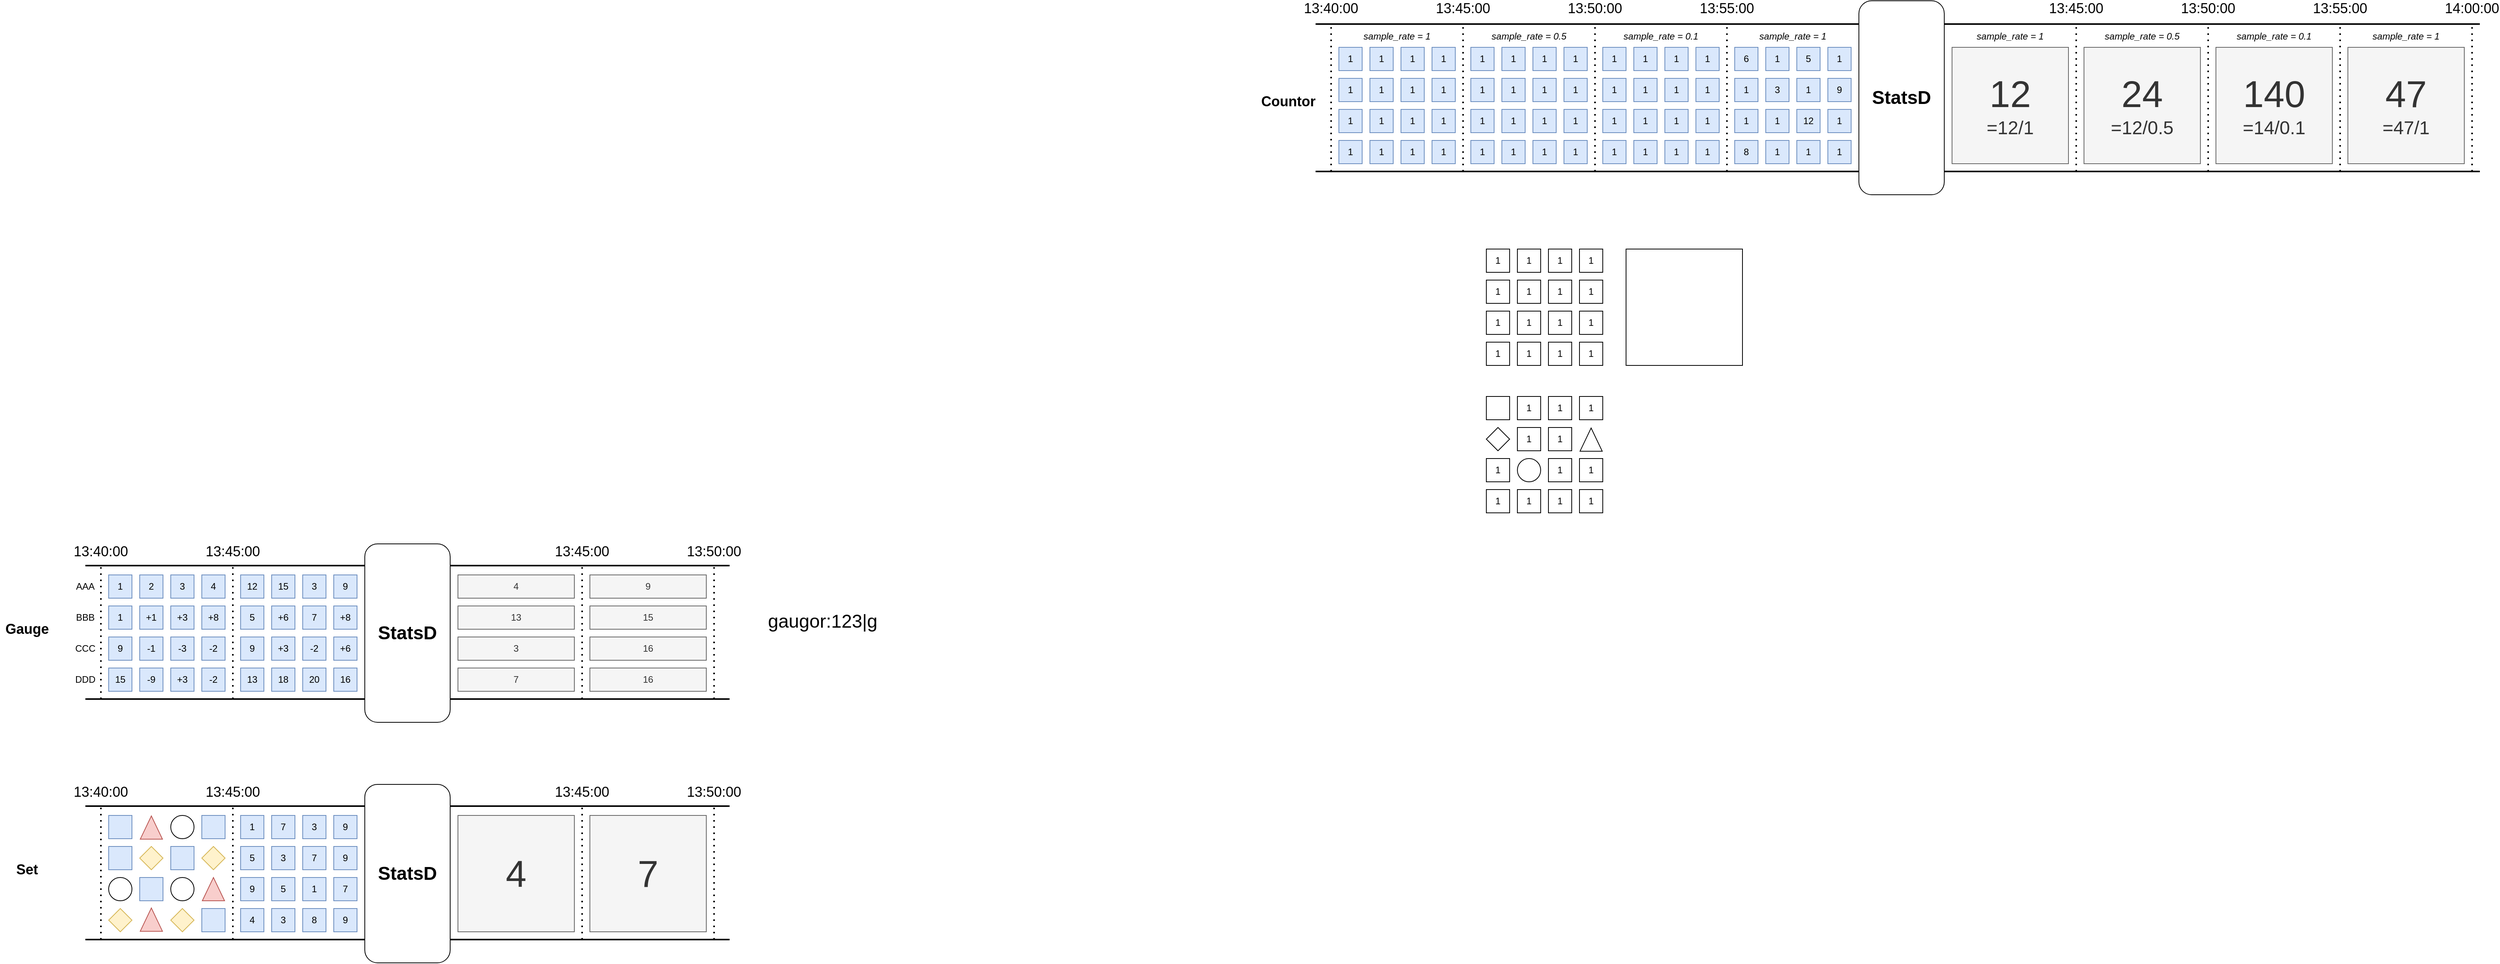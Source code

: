 <mxfile version="14.9.3" type="github">
  <diagram id="a-F4BLhgfyV2jhySdkH5" name="Page-1">
    <mxGraphModel dx="5190" dy="2875" grid="1" gridSize="10" guides="1" tooltips="1" connect="1" arrows="1" fold="1" page="1" pageScale="1" pageWidth="1200" pageHeight="1920" math="0" shadow="0">
      <root>
        <mxCell id="0" />
        <mxCell id="1" parent="0" />
        <mxCell id="9kW-robpji65stOi1-1t-1" value="" style="endArrow=none;html=1;verticalAlign=top;horizontal=1;align=center;strokeWidth=2;" edge="1" parent="1">
          <mxGeometry width="50" height="50" relative="1" as="geometry">
            <mxPoint x="445" y="818" as="sourcePoint" />
            <mxPoint x="1275" y="818" as="targetPoint" />
          </mxGeometry>
        </mxCell>
        <mxCell id="9kW-robpji65stOi1-1t-2" value="" style="endArrow=none;dashed=1;html=1;dashPattern=1 3;strokeWidth=2;align=center;verticalAlign=top;" edge="1" parent="1">
          <mxGeometry width="50" height="50" relative="1" as="geometry">
            <mxPoint x="465" y="990" as="sourcePoint" />
            <mxPoint x="465" y="820" as="targetPoint" />
          </mxGeometry>
        </mxCell>
        <mxCell id="9kW-robpji65stOi1-1t-3" value="" style="endArrow=none;dashed=1;html=1;dashPattern=1 3;strokeWidth=2;align=center;verticalAlign=top;" edge="1" parent="1">
          <mxGeometry width="50" height="50" relative="1" as="geometry">
            <mxPoint x="635" y="990" as="sourcePoint" />
            <mxPoint x="635" y="820" as="targetPoint" />
          </mxGeometry>
        </mxCell>
        <mxCell id="9kW-robpji65stOi1-1t-4" value="&lt;font style=&quot;font-size: 18px&quot;&gt;&lt;b&gt;Gauge&lt;/b&gt;&lt;/font&gt;" style="text;html=1;strokeColor=none;fillColor=none;align=center;verticalAlign=middle;whiteSpace=wrap;rounded=0;" vertex="1" parent="1">
          <mxGeometry x="335" y="890" width="70" height="20" as="geometry" />
        </mxCell>
        <mxCell id="9kW-robpji65stOi1-1t-5" value="" style="endArrow=none;html=1;verticalAlign=top;horizontal=1;align=center;strokeWidth=2;" edge="1" parent="1">
          <mxGeometry width="50" height="50" relative="1" as="geometry">
            <mxPoint x="445" y="990" as="sourcePoint" />
            <mxPoint x="1275" y="990" as="targetPoint" />
          </mxGeometry>
        </mxCell>
        <mxCell id="9kW-robpji65stOi1-1t-6" value="&lt;font style=&quot;font-size: 24px&quot;&gt;&lt;b&gt;StatsD&lt;/b&gt;&lt;/font&gt;" style="rounded=1;whiteSpace=wrap;html=1;" vertex="1" parent="1">
          <mxGeometry x="805" y="790" width="110" height="230" as="geometry" />
        </mxCell>
        <mxCell id="9kW-robpji65stOi1-1t-7" value="1" style="whiteSpace=wrap;html=1;aspect=fixed;fillColor=#dae8fc;strokeColor=#6c8ebf;" vertex="1" parent="1">
          <mxGeometry x="475" y="830" width="30" height="30" as="geometry" />
        </mxCell>
        <mxCell id="9kW-robpji65stOi1-1t-8" value="2" style="whiteSpace=wrap;html=1;aspect=fixed;fillColor=#dae8fc;strokeColor=#6c8ebf;" vertex="1" parent="1">
          <mxGeometry x="515" y="830" width="30" height="30" as="geometry" />
        </mxCell>
        <mxCell id="9kW-robpji65stOi1-1t-9" value="4" style="whiteSpace=wrap;html=1;aspect=fixed;fillColor=#dae8fc;strokeColor=#6c8ebf;" vertex="1" parent="1">
          <mxGeometry x="595" y="830" width="30" height="30" as="geometry" />
        </mxCell>
        <mxCell id="9kW-robpji65stOi1-1t-10" value="1" style="whiteSpace=wrap;html=1;aspect=fixed;fillColor=#dae8fc;strokeColor=#6c8ebf;" vertex="1" parent="1">
          <mxGeometry x="475" y="870" width="30" height="30" as="geometry" />
        </mxCell>
        <mxCell id="9kW-robpji65stOi1-1t-11" value="+3" style="whiteSpace=wrap;html=1;aspect=fixed;fillColor=#dae8fc;strokeColor=#6c8ebf;" vertex="1" parent="1">
          <mxGeometry x="555" y="870" width="30" height="30" as="geometry" />
        </mxCell>
        <mxCell id="9kW-robpji65stOi1-1t-12" value="+8" style="whiteSpace=wrap;html=1;aspect=fixed;fillColor=#dae8fc;strokeColor=#6c8ebf;" vertex="1" parent="1">
          <mxGeometry x="595" y="870" width="30" height="30" as="geometry" />
        </mxCell>
        <mxCell id="9kW-robpji65stOi1-1t-13" value="9" style="whiteSpace=wrap;html=1;aspect=fixed;fillColor=#dae8fc;strokeColor=#6c8ebf;" vertex="1" parent="1">
          <mxGeometry x="475" y="910" width="30" height="30" as="geometry" />
        </mxCell>
        <mxCell id="9kW-robpji65stOi1-1t-14" value="-1" style="whiteSpace=wrap;html=1;aspect=fixed;fillColor=#dae8fc;strokeColor=#6c8ebf;" vertex="1" parent="1">
          <mxGeometry x="515" y="910" width="30" height="30" as="geometry" />
        </mxCell>
        <mxCell id="9kW-robpji65stOi1-1t-15" value="-3" style="whiteSpace=wrap;html=1;aspect=fixed;fillColor=#dae8fc;strokeColor=#6c8ebf;" vertex="1" parent="1">
          <mxGeometry x="555" y="910" width="30" height="30" as="geometry" />
        </mxCell>
        <mxCell id="9kW-robpji65stOi1-1t-16" value="-2" style="whiteSpace=wrap;html=1;aspect=fixed;fillColor=#dae8fc;strokeColor=#6c8ebf;" vertex="1" parent="1">
          <mxGeometry x="595" y="910" width="30" height="30" as="geometry" />
        </mxCell>
        <mxCell id="9kW-robpji65stOi1-1t-17" value="-9" style="whiteSpace=wrap;html=1;aspect=fixed;fillColor=#dae8fc;strokeColor=#6c8ebf;" vertex="1" parent="1">
          <mxGeometry x="515" y="950" width="30" height="30" as="geometry" />
        </mxCell>
        <mxCell id="9kW-robpji65stOi1-1t-18" value="-2" style="whiteSpace=wrap;html=1;aspect=fixed;fillColor=#dae8fc;strokeColor=#6c8ebf;" vertex="1" parent="1">
          <mxGeometry x="595" y="950" width="30" height="30" as="geometry" />
        </mxCell>
        <mxCell id="9kW-robpji65stOi1-1t-19" value="" style="endArrow=none;dashed=1;html=1;dashPattern=1 3;strokeWidth=2;align=center;verticalAlign=top;" edge="1" parent="1">
          <mxGeometry width="50" height="50" relative="1" as="geometry">
            <mxPoint x="1085" y="990" as="sourcePoint" />
            <mxPoint x="1085" y="820" as="targetPoint" />
          </mxGeometry>
        </mxCell>
        <mxCell id="9kW-robpji65stOi1-1t-20" value="" style="endArrow=none;dashed=1;html=1;dashPattern=1 3;strokeWidth=2;align=center;verticalAlign=top;" edge="1" parent="1">
          <mxGeometry width="50" height="50" relative="1" as="geometry">
            <mxPoint x="1255" y="990" as="sourcePoint" />
            <mxPoint x="1255" y="820" as="targetPoint" />
          </mxGeometry>
        </mxCell>
        <mxCell id="9kW-robpji65stOi1-1t-21" value="3" style="whiteSpace=wrap;html=1;aspect=fixed;fillColor=#dae8fc;strokeColor=#6c8ebf;" vertex="1" parent="1">
          <mxGeometry x="555" y="830" width="30" height="30" as="geometry" />
        </mxCell>
        <mxCell id="9kW-robpji65stOi1-1t-22" value="+1" style="whiteSpace=wrap;html=1;aspect=fixed;fillColor=#dae8fc;strokeColor=#6c8ebf;" vertex="1" parent="1">
          <mxGeometry x="515" y="870" width="30" height="30" as="geometry" />
        </mxCell>
        <mxCell id="9kW-robpji65stOi1-1t-23" value="15" style="whiteSpace=wrap;html=1;aspect=fixed;fillColor=#dae8fc;strokeColor=#6c8ebf;" vertex="1" parent="1">
          <mxGeometry x="475" y="950" width="30" height="30" as="geometry" />
        </mxCell>
        <mxCell id="9kW-robpji65stOi1-1t-24" value="+3" style="whiteSpace=wrap;html=1;aspect=fixed;fillColor=#dae8fc;strokeColor=#6c8ebf;" vertex="1" parent="1">
          <mxGeometry x="555" y="950" width="30" height="30" as="geometry" />
        </mxCell>
        <mxCell id="9kW-robpji65stOi1-1t-25" value="&lt;font style=&quot;font-size: 18px&quot;&gt;13:40:00&lt;/font&gt;" style="text;html=1;strokeColor=none;fillColor=none;align=center;verticalAlign=middle;whiteSpace=wrap;rounded=0;" vertex="1" parent="1">
          <mxGeometry x="435" y="790" width="60" height="20" as="geometry" />
        </mxCell>
        <mxCell id="9kW-robpji65stOi1-1t-26" value="&lt;font style=&quot;font-size: 18px&quot;&gt;13:45:00&lt;/font&gt;" style="text;html=1;strokeColor=none;fillColor=none;align=center;verticalAlign=middle;whiteSpace=wrap;rounded=0;" vertex="1" parent="1">
          <mxGeometry x="605" y="790" width="60" height="20" as="geometry" />
        </mxCell>
        <mxCell id="9kW-robpji65stOi1-1t-27" value="&lt;font style=&quot;font-size: 18px&quot;&gt;13:45:00&lt;/font&gt;" style="text;html=1;strokeColor=none;fillColor=none;align=center;verticalAlign=middle;whiteSpace=wrap;rounded=0;" vertex="1" parent="1">
          <mxGeometry x="1055" y="790" width="60" height="20" as="geometry" />
        </mxCell>
        <mxCell id="9kW-robpji65stOi1-1t-28" value="&lt;font style=&quot;font-size: 18px&quot;&gt;13:50:00&lt;/font&gt;" style="text;html=1;strokeColor=none;fillColor=none;align=center;verticalAlign=middle;whiteSpace=wrap;rounded=0;" vertex="1" parent="1">
          <mxGeometry x="1225" y="790" width="60" height="20" as="geometry" />
        </mxCell>
        <mxCell id="9kW-robpji65stOi1-1t-29" value="12" style="whiteSpace=wrap;html=1;aspect=fixed;fillColor=#dae8fc;strokeColor=#6c8ebf;" vertex="1" parent="1">
          <mxGeometry x="645" y="830" width="30" height="30" as="geometry" />
        </mxCell>
        <mxCell id="9kW-robpji65stOi1-1t-30" value="15" style="whiteSpace=wrap;html=1;aspect=fixed;fillColor=#dae8fc;strokeColor=#6c8ebf;" vertex="1" parent="1">
          <mxGeometry x="685" y="830" width="30" height="30" as="geometry" />
        </mxCell>
        <mxCell id="9kW-robpji65stOi1-1t-31" value="9" style="whiteSpace=wrap;html=1;aspect=fixed;fillColor=#dae8fc;strokeColor=#6c8ebf;" vertex="1" parent="1">
          <mxGeometry x="765" y="830" width="30" height="30" as="geometry" />
        </mxCell>
        <mxCell id="9kW-robpji65stOi1-1t-32" value="5" style="whiteSpace=wrap;html=1;aspect=fixed;fillColor=#dae8fc;strokeColor=#6c8ebf;" vertex="1" parent="1">
          <mxGeometry x="645" y="870" width="30" height="30" as="geometry" />
        </mxCell>
        <mxCell id="9kW-robpji65stOi1-1t-33" value="7" style="whiteSpace=wrap;html=1;aspect=fixed;fillColor=#dae8fc;strokeColor=#6c8ebf;" vertex="1" parent="1">
          <mxGeometry x="725" y="870" width="30" height="30" as="geometry" />
        </mxCell>
        <mxCell id="9kW-robpji65stOi1-1t-34" value="+8" style="whiteSpace=wrap;html=1;aspect=fixed;fillColor=#dae8fc;strokeColor=#6c8ebf;" vertex="1" parent="1">
          <mxGeometry x="765" y="870" width="30" height="30" as="geometry" />
        </mxCell>
        <mxCell id="9kW-robpji65stOi1-1t-35" value="9" style="whiteSpace=wrap;html=1;aspect=fixed;fillColor=#dae8fc;strokeColor=#6c8ebf;" vertex="1" parent="1">
          <mxGeometry x="645" y="910" width="30" height="30" as="geometry" />
        </mxCell>
        <mxCell id="9kW-robpji65stOi1-1t-36" value="+3" style="whiteSpace=wrap;html=1;aspect=fixed;fillColor=#dae8fc;strokeColor=#6c8ebf;" vertex="1" parent="1">
          <mxGeometry x="685" y="910" width="30" height="30" as="geometry" />
        </mxCell>
        <mxCell id="9kW-robpji65stOi1-1t-37" value="-2" style="whiteSpace=wrap;html=1;aspect=fixed;fillColor=#dae8fc;strokeColor=#6c8ebf;" vertex="1" parent="1">
          <mxGeometry x="725" y="910" width="30" height="30" as="geometry" />
        </mxCell>
        <mxCell id="9kW-robpji65stOi1-1t-38" value="+6" style="whiteSpace=wrap;html=1;aspect=fixed;fillColor=#dae8fc;strokeColor=#6c8ebf;" vertex="1" parent="1">
          <mxGeometry x="765" y="910" width="30" height="30" as="geometry" />
        </mxCell>
        <mxCell id="9kW-robpji65stOi1-1t-39" value="18" style="whiteSpace=wrap;html=1;aspect=fixed;fillColor=#dae8fc;strokeColor=#6c8ebf;" vertex="1" parent="1">
          <mxGeometry x="685" y="950" width="30" height="30" as="geometry" />
        </mxCell>
        <mxCell id="9kW-robpji65stOi1-1t-40" value="16" style="whiteSpace=wrap;html=1;aspect=fixed;fillColor=#dae8fc;strokeColor=#6c8ebf;" vertex="1" parent="1">
          <mxGeometry x="765" y="950" width="30" height="30" as="geometry" />
        </mxCell>
        <mxCell id="9kW-robpji65stOi1-1t-41" value="3" style="whiteSpace=wrap;html=1;aspect=fixed;fillColor=#dae8fc;strokeColor=#6c8ebf;" vertex="1" parent="1">
          <mxGeometry x="725" y="830" width="30" height="30" as="geometry" />
        </mxCell>
        <mxCell id="9kW-robpji65stOi1-1t-42" value="+6" style="whiteSpace=wrap;html=1;aspect=fixed;fillColor=#dae8fc;strokeColor=#6c8ebf;" vertex="1" parent="1">
          <mxGeometry x="685" y="870" width="30" height="30" as="geometry" />
        </mxCell>
        <mxCell id="9kW-robpji65stOi1-1t-43" value="13" style="whiteSpace=wrap;html=1;aspect=fixed;fillColor=#dae8fc;strokeColor=#6c8ebf;" vertex="1" parent="1">
          <mxGeometry x="645" y="950" width="30" height="30" as="geometry" />
        </mxCell>
        <mxCell id="9kW-robpji65stOi1-1t-44" value="20" style="whiteSpace=wrap;html=1;aspect=fixed;fillColor=#dae8fc;strokeColor=#6c8ebf;" vertex="1" parent="1">
          <mxGeometry x="725" y="950" width="30" height="30" as="geometry" />
        </mxCell>
        <mxCell id="9kW-robpji65stOi1-1t-45" value="4" style="rounded=0;whiteSpace=wrap;html=1;verticalAlign=middle;fillColor=#f5f5f5;strokeColor=#666666;fontColor=#333333;" vertex="1" parent="1">
          <mxGeometry x="925" y="830" width="150" height="30" as="geometry" />
        </mxCell>
        <mxCell id="9kW-robpji65stOi1-1t-46" value="13" style="rounded=0;whiteSpace=wrap;html=1;verticalAlign=middle;fillColor=#f5f5f5;strokeColor=#666666;fontColor=#333333;" vertex="1" parent="1">
          <mxGeometry x="925" y="870" width="150" height="30" as="geometry" />
        </mxCell>
        <mxCell id="9kW-robpji65stOi1-1t-47" value="3" style="rounded=0;whiteSpace=wrap;html=1;verticalAlign=middle;fillColor=#f5f5f5;strokeColor=#666666;fontColor=#333333;" vertex="1" parent="1">
          <mxGeometry x="925" y="910" width="150" height="30" as="geometry" />
        </mxCell>
        <mxCell id="9kW-robpji65stOi1-1t-48" value="7" style="rounded=0;whiteSpace=wrap;html=1;verticalAlign=middle;fillColor=#f5f5f5;strokeColor=#666666;fontColor=#333333;" vertex="1" parent="1">
          <mxGeometry x="925" y="950" width="150" height="30" as="geometry" />
        </mxCell>
        <mxCell id="9kW-robpji65stOi1-1t-49" value="9" style="rounded=0;whiteSpace=wrap;html=1;verticalAlign=middle;fillColor=#f5f5f5;strokeColor=#666666;fontColor=#333333;" vertex="1" parent="1">
          <mxGeometry x="1095" y="830" width="150" height="30" as="geometry" />
        </mxCell>
        <mxCell id="9kW-robpji65stOi1-1t-50" value="15" style="rounded=0;whiteSpace=wrap;html=1;verticalAlign=middle;fillColor=#f5f5f5;strokeColor=#666666;fontColor=#333333;" vertex="1" parent="1">
          <mxGeometry x="1095" y="870" width="150" height="30" as="geometry" />
        </mxCell>
        <mxCell id="9kW-robpji65stOi1-1t-51" value="16" style="rounded=0;whiteSpace=wrap;html=1;verticalAlign=middle;fillColor=#f5f5f5;strokeColor=#666666;fontColor=#333333;" vertex="1" parent="1">
          <mxGeometry x="1095" y="910" width="150" height="30" as="geometry" />
        </mxCell>
        <mxCell id="9kW-robpji65stOi1-1t-52" value="16" style="rounded=0;whiteSpace=wrap;html=1;verticalAlign=middle;fillColor=#f5f5f5;strokeColor=#666666;fontColor=#333333;" vertex="1" parent="1">
          <mxGeometry x="1095" y="950" width="150" height="30" as="geometry" />
        </mxCell>
        <mxCell id="9kW-robpji65stOi1-1t-53" value="AAA" style="text;html=1;strokeColor=none;fillColor=none;align=center;verticalAlign=middle;whiteSpace=wrap;rounded=0;" vertex="1" parent="1">
          <mxGeometry x="425" y="835" width="40" height="20" as="geometry" />
        </mxCell>
        <mxCell id="9kW-robpji65stOi1-1t-54" value="BBB" style="text;html=1;strokeColor=none;fillColor=none;align=center;verticalAlign=middle;whiteSpace=wrap;rounded=0;" vertex="1" parent="1">
          <mxGeometry x="425" y="875" width="40" height="20" as="geometry" />
        </mxCell>
        <mxCell id="9kW-robpji65stOi1-1t-55" value="CCC" style="text;html=1;strokeColor=none;fillColor=none;align=center;verticalAlign=middle;whiteSpace=wrap;rounded=0;" vertex="1" parent="1">
          <mxGeometry x="425" y="915" width="40" height="20" as="geometry" />
        </mxCell>
        <mxCell id="9kW-robpji65stOi1-1t-56" value="DDD" style="text;html=1;strokeColor=none;fillColor=none;align=center;verticalAlign=middle;whiteSpace=wrap;rounded=0;" vertex="1" parent="1">
          <mxGeometry x="425" y="955" width="40" height="20" as="geometry" />
        </mxCell>
        <mxCell id="9kW-robpji65stOi1-1t-57" value="&lt;font style=&quot;font-size: 24px&quot;&gt;gaugor:123|g&lt;/font&gt;" style="text;html=1;strokeColor=none;fillColor=none;align=center;verticalAlign=middle;whiteSpace=wrap;rounded=0;" vertex="1" parent="1">
          <mxGeometry x="1310" y="870" width="170" height="40" as="geometry" />
        </mxCell>
        <mxCell id="9kW-robpji65stOi1-1t-58" style="edgeStyle=orthogonalEdgeStyle;rounded=0;orthogonalLoop=1;jettySize=auto;html=1;exitX=0.5;exitY=1;exitDx=0;exitDy=0;strokeWidth=2;align=center;verticalAlign=top;" edge="1" parent="1" source="9kW-robpji65stOi1-1t-57" target="9kW-robpji65stOi1-1t-57">
          <mxGeometry relative="1" as="geometry" />
        </mxCell>
        <mxCell id="9kW-robpji65stOi1-1t-59" value="" style="endArrow=none;html=1;verticalAlign=top;horizontal=1;align=center;strokeWidth=2;" edge="1" parent="1">
          <mxGeometry width="50" height="50" relative="1" as="geometry">
            <mxPoint x="445" y="1128" as="sourcePoint" />
            <mxPoint x="1275" y="1128" as="targetPoint" />
          </mxGeometry>
        </mxCell>
        <mxCell id="9kW-robpji65stOi1-1t-60" value="" style="endArrow=none;dashed=1;html=1;dashPattern=1 3;strokeWidth=2;align=center;verticalAlign=top;" edge="1" parent="1">
          <mxGeometry width="50" height="50" relative="1" as="geometry">
            <mxPoint x="465" y="1300" as="sourcePoint" />
            <mxPoint x="465" y="1130" as="targetPoint" />
          </mxGeometry>
        </mxCell>
        <mxCell id="9kW-robpji65stOi1-1t-61" value="" style="endArrow=none;dashed=1;html=1;dashPattern=1 3;strokeWidth=2;align=center;verticalAlign=top;" edge="1" parent="1">
          <mxGeometry width="50" height="50" relative="1" as="geometry">
            <mxPoint x="635" y="1300" as="sourcePoint" />
            <mxPoint x="635" y="1130" as="targetPoint" />
          </mxGeometry>
        </mxCell>
        <mxCell id="9kW-robpji65stOi1-1t-62" value="&lt;font style=&quot;font-size: 18px&quot;&gt;&lt;b&gt;Set&lt;/b&gt;&lt;/font&gt;" style="text;html=1;strokeColor=none;fillColor=none;align=center;verticalAlign=middle;whiteSpace=wrap;rounded=0;" vertex="1" parent="1">
          <mxGeometry x="335" y="1200" width="70" height="20" as="geometry" />
        </mxCell>
        <mxCell id="9kW-robpji65stOi1-1t-63" value="" style="endArrow=none;html=1;verticalAlign=top;horizontal=1;align=center;strokeWidth=2;" edge="1" parent="1">
          <mxGeometry width="50" height="50" relative="1" as="geometry">
            <mxPoint x="445" y="1300" as="sourcePoint" />
            <mxPoint x="1275" y="1300" as="targetPoint" />
          </mxGeometry>
        </mxCell>
        <mxCell id="9kW-robpji65stOi1-1t-64" value="&lt;font style=&quot;font-size: 24px&quot;&gt;&lt;b&gt;StatsD&lt;/b&gt;&lt;/font&gt;" style="rounded=1;whiteSpace=wrap;html=1;" vertex="1" parent="1">
          <mxGeometry x="805" y="1100" width="110" height="230" as="geometry" />
        </mxCell>
        <mxCell id="9kW-robpji65stOi1-1t-65" value="" style="whiteSpace=wrap;html=1;aspect=fixed;fillColor=#dae8fc;strokeColor=#6c8ebf;" vertex="1" parent="1">
          <mxGeometry x="475" y="1140" width="30" height="30" as="geometry" />
        </mxCell>
        <mxCell id="9kW-robpji65stOi1-1t-66" value="" style="whiteSpace=wrap;html=1;aspect=fixed;fillColor=#dae8fc;strokeColor=#6c8ebf;" vertex="1" parent="1">
          <mxGeometry x="595" y="1140" width="30" height="30" as="geometry" />
        </mxCell>
        <mxCell id="9kW-robpji65stOi1-1t-67" value="" style="whiteSpace=wrap;html=1;aspect=fixed;fillColor=#dae8fc;strokeColor=#6c8ebf;" vertex="1" parent="1">
          <mxGeometry x="475" y="1180" width="30" height="30" as="geometry" />
        </mxCell>
        <mxCell id="9kW-robpji65stOi1-1t-68" value="" style="whiteSpace=wrap;html=1;aspect=fixed;fillColor=#dae8fc;strokeColor=#6c8ebf;" vertex="1" parent="1">
          <mxGeometry x="555" y="1180" width="30" height="30" as="geometry" />
        </mxCell>
        <mxCell id="9kW-robpji65stOi1-1t-69" value="" style="whiteSpace=wrap;html=1;aspect=fixed;fillColor=#dae8fc;strokeColor=#6c8ebf;" vertex="1" parent="1">
          <mxGeometry x="515" y="1220" width="30" height="30" as="geometry" />
        </mxCell>
        <mxCell id="9kW-robpji65stOi1-1t-70" value="" style="whiteSpace=wrap;html=1;aspect=fixed;fillColor=#dae8fc;strokeColor=#6c8ebf;" vertex="1" parent="1">
          <mxGeometry x="595" y="1260" width="30" height="30" as="geometry" />
        </mxCell>
        <mxCell id="9kW-robpji65stOi1-1t-71" value="" style="endArrow=none;dashed=1;html=1;dashPattern=1 3;strokeWidth=2;align=center;verticalAlign=top;" edge="1" parent="1">
          <mxGeometry width="50" height="50" relative="1" as="geometry">
            <mxPoint x="1085" y="1300" as="sourcePoint" />
            <mxPoint x="1085" y="1130" as="targetPoint" />
          </mxGeometry>
        </mxCell>
        <mxCell id="9kW-robpji65stOi1-1t-72" value="" style="endArrow=none;dashed=1;html=1;dashPattern=1 3;strokeWidth=2;align=center;verticalAlign=top;" edge="1" parent="1">
          <mxGeometry width="50" height="50" relative="1" as="geometry">
            <mxPoint x="1255" y="1300" as="sourcePoint" />
            <mxPoint x="1255" y="1130" as="targetPoint" />
          </mxGeometry>
        </mxCell>
        <mxCell id="9kW-robpji65stOi1-1t-73" value="&lt;font style=&quot;font-size: 18px&quot;&gt;13:40:00&lt;/font&gt;" style="text;html=1;strokeColor=none;fillColor=none;align=center;verticalAlign=middle;whiteSpace=wrap;rounded=0;" vertex="1" parent="1">
          <mxGeometry x="435" y="1100" width="60" height="20" as="geometry" />
        </mxCell>
        <mxCell id="9kW-robpji65stOi1-1t-74" value="&lt;font style=&quot;font-size: 18px&quot;&gt;13:45:00&lt;/font&gt;" style="text;html=1;strokeColor=none;fillColor=none;align=center;verticalAlign=middle;whiteSpace=wrap;rounded=0;" vertex="1" parent="1">
          <mxGeometry x="605" y="1100" width="60" height="20" as="geometry" />
        </mxCell>
        <mxCell id="9kW-robpji65stOi1-1t-75" value="&lt;font style=&quot;font-size: 18px&quot;&gt;13:45:00&lt;/font&gt;" style="text;html=1;strokeColor=none;fillColor=none;align=center;verticalAlign=middle;whiteSpace=wrap;rounded=0;" vertex="1" parent="1">
          <mxGeometry x="1055" y="1100" width="60" height="20" as="geometry" />
        </mxCell>
        <mxCell id="9kW-robpji65stOi1-1t-76" value="&lt;font style=&quot;font-size: 18px&quot;&gt;13:50:00&lt;/font&gt;" style="text;html=1;strokeColor=none;fillColor=none;align=center;verticalAlign=middle;whiteSpace=wrap;rounded=0;" vertex="1" parent="1">
          <mxGeometry x="1225" y="1100" width="60" height="20" as="geometry" />
        </mxCell>
        <mxCell id="9kW-robpji65stOi1-1t-77" value="1" style="whiteSpace=wrap;html=1;aspect=fixed;fillColor=#dae8fc;strokeColor=#6c8ebf;" vertex="1" parent="1">
          <mxGeometry x="645" y="1140" width="30" height="30" as="geometry" />
        </mxCell>
        <mxCell id="9kW-robpji65stOi1-1t-78" value="7" style="whiteSpace=wrap;html=1;aspect=fixed;fillColor=#dae8fc;strokeColor=#6c8ebf;" vertex="1" parent="1">
          <mxGeometry x="685" y="1140" width="30" height="30" as="geometry" />
        </mxCell>
        <mxCell id="9kW-robpji65stOi1-1t-79" value="9" style="whiteSpace=wrap;html=1;aspect=fixed;fillColor=#dae8fc;strokeColor=#6c8ebf;" vertex="1" parent="1">
          <mxGeometry x="765" y="1140" width="30" height="30" as="geometry" />
        </mxCell>
        <mxCell id="9kW-robpji65stOi1-1t-80" value="5" style="whiteSpace=wrap;html=1;aspect=fixed;fillColor=#dae8fc;strokeColor=#6c8ebf;" vertex="1" parent="1">
          <mxGeometry x="645" y="1180" width="30" height="30" as="geometry" />
        </mxCell>
        <mxCell id="9kW-robpji65stOi1-1t-81" value="7" style="whiteSpace=wrap;html=1;aspect=fixed;fillColor=#dae8fc;strokeColor=#6c8ebf;" vertex="1" parent="1">
          <mxGeometry x="725" y="1180" width="30" height="30" as="geometry" />
        </mxCell>
        <mxCell id="9kW-robpji65stOi1-1t-82" value="9" style="whiteSpace=wrap;html=1;aspect=fixed;fillColor=#dae8fc;strokeColor=#6c8ebf;" vertex="1" parent="1">
          <mxGeometry x="765" y="1180" width="30" height="30" as="geometry" />
        </mxCell>
        <mxCell id="9kW-robpji65stOi1-1t-83" value="9" style="whiteSpace=wrap;html=1;aspect=fixed;fillColor=#dae8fc;strokeColor=#6c8ebf;" vertex="1" parent="1">
          <mxGeometry x="645" y="1220" width="30" height="30" as="geometry" />
        </mxCell>
        <mxCell id="9kW-robpji65stOi1-1t-84" value="5" style="whiteSpace=wrap;html=1;aspect=fixed;fillColor=#dae8fc;strokeColor=#6c8ebf;" vertex="1" parent="1">
          <mxGeometry x="685" y="1220" width="30" height="30" as="geometry" />
        </mxCell>
        <mxCell id="9kW-robpji65stOi1-1t-85" value="1" style="whiteSpace=wrap;html=1;aspect=fixed;fillColor=#dae8fc;strokeColor=#6c8ebf;" vertex="1" parent="1">
          <mxGeometry x="725" y="1220" width="30" height="30" as="geometry" />
        </mxCell>
        <mxCell id="9kW-robpji65stOi1-1t-86" value="7" style="whiteSpace=wrap;html=1;aspect=fixed;fillColor=#dae8fc;strokeColor=#6c8ebf;" vertex="1" parent="1">
          <mxGeometry x="765" y="1220" width="30" height="30" as="geometry" />
        </mxCell>
        <mxCell id="9kW-robpji65stOi1-1t-87" value="3" style="whiteSpace=wrap;html=1;aspect=fixed;fillColor=#dae8fc;strokeColor=#6c8ebf;" vertex="1" parent="1">
          <mxGeometry x="685" y="1260" width="30" height="30" as="geometry" />
        </mxCell>
        <mxCell id="9kW-robpji65stOi1-1t-88" value="9" style="whiteSpace=wrap;html=1;aspect=fixed;fillColor=#dae8fc;strokeColor=#6c8ebf;" vertex="1" parent="1">
          <mxGeometry x="765" y="1260" width="30" height="30" as="geometry" />
        </mxCell>
        <mxCell id="9kW-robpji65stOi1-1t-89" value="3" style="whiteSpace=wrap;html=1;aspect=fixed;fillColor=#dae8fc;strokeColor=#6c8ebf;" vertex="1" parent="1">
          <mxGeometry x="725" y="1140" width="30" height="30" as="geometry" />
        </mxCell>
        <mxCell id="9kW-robpji65stOi1-1t-90" value="3" style="whiteSpace=wrap;html=1;aspect=fixed;fillColor=#dae8fc;strokeColor=#6c8ebf;" vertex="1" parent="1">
          <mxGeometry x="685" y="1180" width="30" height="30" as="geometry" />
        </mxCell>
        <mxCell id="9kW-robpji65stOi1-1t-91" value="4" style="whiteSpace=wrap;html=1;aspect=fixed;fillColor=#dae8fc;strokeColor=#6c8ebf;" vertex="1" parent="1">
          <mxGeometry x="645" y="1260" width="30" height="30" as="geometry" />
        </mxCell>
        <mxCell id="9kW-robpji65stOi1-1t-92" value="8" style="whiteSpace=wrap;html=1;aspect=fixed;fillColor=#dae8fc;strokeColor=#6c8ebf;" vertex="1" parent="1">
          <mxGeometry x="725" y="1260" width="30" height="30" as="geometry" />
        </mxCell>
        <mxCell id="9kW-robpji65stOi1-1t-93" value="&lt;span style=&quot;font-size: 48px&quot;&gt;4&lt;/span&gt;" style="whiteSpace=wrap;html=1;aspect=fixed;verticalAlign=middle;fillColor=#f5f5f5;strokeColor=#666666;fontColor=#333333;" vertex="1" parent="1">
          <mxGeometry x="925" y="1140" width="150" height="150" as="geometry" />
        </mxCell>
        <mxCell id="9kW-robpji65stOi1-1t-94" value="&lt;span style=&quot;font-size: 48px&quot;&gt;7&lt;/span&gt;" style="whiteSpace=wrap;html=1;aspect=fixed;verticalAlign=middle;fillColor=#f5f5f5;strokeColor=#666666;fontColor=#333333;" vertex="1" parent="1">
          <mxGeometry x="1095" y="1140" width="150" height="150" as="geometry" />
        </mxCell>
        <mxCell id="9kW-robpji65stOi1-1t-95" value="" style="rhombus;whiteSpace=wrap;html=1;verticalAlign=middle;fillColor=#fff2cc;strokeColor=#d6b656;" vertex="1" parent="1">
          <mxGeometry x="475" y="1260" width="30" height="30" as="geometry" />
        </mxCell>
        <mxCell id="9kW-robpji65stOi1-1t-96" value="" style="rhombus;whiteSpace=wrap;html=1;verticalAlign=middle;fillColor=#fff2cc;strokeColor=#d6b656;direction=south;" vertex="1" parent="1">
          <mxGeometry x="555" y="1260" width="30" height="30" as="geometry" />
        </mxCell>
        <mxCell id="9kW-robpji65stOi1-1t-97" value="" style="rhombus;whiteSpace=wrap;html=1;verticalAlign=middle;fillColor=#fff2cc;strokeColor=#d6b656;" vertex="1" parent="1">
          <mxGeometry x="595" y="1180" width="30" height="30" as="geometry" />
        </mxCell>
        <mxCell id="9kW-robpji65stOi1-1t-98" value="" style="rhombus;whiteSpace=wrap;html=1;verticalAlign=middle;fillColor=#fff2cc;strokeColor=#d6b656;" vertex="1" parent="1">
          <mxGeometry x="515" y="1180" width="30" height="30" as="geometry" />
        </mxCell>
        <mxCell id="9kW-robpji65stOi1-1t-99" value="" style="ellipse;whiteSpace=wrap;html=1;aspect=fixed;verticalAlign=middle;" vertex="1" parent="1">
          <mxGeometry x="475" y="1220" width="30" height="30" as="geometry" />
        </mxCell>
        <mxCell id="9kW-robpji65stOi1-1t-100" value="" style="triangle;whiteSpace=wrap;html=1;verticalAlign=middle;rotation=-90;fillColor=#f8cecc;strokeColor=#b85450;" vertex="1" parent="1">
          <mxGeometry x="515" y="1260" width="30" height="28.67" as="geometry" />
        </mxCell>
        <mxCell id="9kW-robpji65stOi1-1t-101" value="" style="ellipse;whiteSpace=wrap;html=1;aspect=fixed;verticalAlign=middle;" vertex="1" parent="1">
          <mxGeometry x="555" y="1220" width="30" height="30" as="geometry" />
        </mxCell>
        <mxCell id="9kW-robpji65stOi1-1t-102" value="" style="ellipse;whiteSpace=wrap;html=1;aspect=fixed;verticalAlign=middle;" vertex="1" parent="1">
          <mxGeometry x="555" y="1140" width="30" height="30" as="geometry" />
        </mxCell>
        <mxCell id="9kW-robpji65stOi1-1t-103" value="" style="triangle;whiteSpace=wrap;html=1;verticalAlign=middle;rotation=-90;fillColor=#f8cecc;strokeColor=#b85450;" vertex="1" parent="1">
          <mxGeometry x="595" y="1220.66" width="30" height="28.67" as="geometry" />
        </mxCell>
        <mxCell id="9kW-robpji65stOi1-1t-104" value="" style="triangle;whiteSpace=wrap;html=1;verticalAlign=middle;rotation=-90;fillColor=#f8cecc;strokeColor=#b85450;" vertex="1" parent="1">
          <mxGeometry x="515" y="1141.33" width="30" height="28.67" as="geometry" />
        </mxCell>
        <mxCell id="9kW-robpji65stOi1-1t-105" value="" style="group" vertex="1" connectable="0" parent="1">
          <mxGeometry x="2250" y="410" width="150" height="150" as="geometry" />
        </mxCell>
        <mxCell id="9kW-robpji65stOi1-1t-106" value="1" style="whiteSpace=wrap;html=1;aspect=fixed;" vertex="1" parent="9kW-robpji65stOi1-1t-105">
          <mxGeometry width="30" height="30" as="geometry" />
        </mxCell>
        <mxCell id="9kW-robpji65stOi1-1t-107" value="1" style="whiteSpace=wrap;html=1;aspect=fixed;" vertex="1" parent="9kW-robpji65stOi1-1t-105">
          <mxGeometry x="40" width="30" height="30" as="geometry" />
        </mxCell>
        <mxCell id="9kW-robpji65stOi1-1t-108" value="1" style="whiteSpace=wrap;html=1;aspect=fixed;" vertex="1" parent="9kW-robpji65stOi1-1t-105">
          <mxGeometry x="80" width="30" height="30" as="geometry" />
        </mxCell>
        <mxCell id="9kW-robpji65stOi1-1t-109" value="1" style="whiteSpace=wrap;html=1;aspect=fixed;" vertex="1" parent="9kW-robpji65stOi1-1t-105">
          <mxGeometry x="120" width="30" height="30" as="geometry" />
        </mxCell>
        <mxCell id="9kW-robpji65stOi1-1t-110" value="1" style="whiteSpace=wrap;html=1;aspect=fixed;" vertex="1" parent="9kW-robpji65stOi1-1t-105">
          <mxGeometry y="40" width="30" height="30" as="geometry" />
        </mxCell>
        <mxCell id="9kW-robpji65stOi1-1t-111" value="1" style="whiteSpace=wrap;html=1;aspect=fixed;" vertex="1" parent="9kW-robpji65stOi1-1t-105">
          <mxGeometry x="40" y="40" width="30" height="30" as="geometry" />
        </mxCell>
        <mxCell id="9kW-robpji65stOi1-1t-112" value="1" style="whiteSpace=wrap;html=1;aspect=fixed;" vertex="1" parent="9kW-robpji65stOi1-1t-105">
          <mxGeometry x="80" y="40" width="30" height="30" as="geometry" />
        </mxCell>
        <mxCell id="9kW-robpji65stOi1-1t-113" value="1" style="whiteSpace=wrap;html=1;aspect=fixed;" vertex="1" parent="9kW-robpji65stOi1-1t-105">
          <mxGeometry x="120" y="40" width="30" height="30" as="geometry" />
        </mxCell>
        <mxCell id="9kW-robpji65stOi1-1t-114" value="1" style="whiteSpace=wrap;html=1;aspect=fixed;" vertex="1" parent="9kW-robpji65stOi1-1t-105">
          <mxGeometry y="80" width="30" height="30" as="geometry" />
        </mxCell>
        <mxCell id="9kW-robpji65stOi1-1t-115" value="1" style="whiteSpace=wrap;html=1;aspect=fixed;" vertex="1" parent="9kW-robpji65stOi1-1t-105">
          <mxGeometry x="40" y="80" width="30" height="30" as="geometry" />
        </mxCell>
        <mxCell id="9kW-robpji65stOi1-1t-116" value="1" style="whiteSpace=wrap;html=1;aspect=fixed;" vertex="1" parent="9kW-robpji65stOi1-1t-105">
          <mxGeometry x="80" y="80" width="30" height="30" as="geometry" />
        </mxCell>
        <mxCell id="9kW-robpji65stOi1-1t-117" value="1" style="whiteSpace=wrap;html=1;aspect=fixed;" vertex="1" parent="9kW-robpji65stOi1-1t-105">
          <mxGeometry x="120" y="80" width="30" height="30" as="geometry" />
        </mxCell>
        <mxCell id="9kW-robpji65stOi1-1t-118" value="1" style="whiteSpace=wrap;html=1;aspect=fixed;" vertex="1" parent="9kW-robpji65stOi1-1t-105">
          <mxGeometry y="120" width="30" height="30" as="geometry" />
        </mxCell>
        <mxCell id="9kW-robpji65stOi1-1t-119" value="1" style="whiteSpace=wrap;html=1;aspect=fixed;" vertex="1" parent="9kW-robpji65stOi1-1t-105">
          <mxGeometry x="40" y="120" width="30" height="30" as="geometry" />
        </mxCell>
        <mxCell id="9kW-robpji65stOi1-1t-120" value="1" style="whiteSpace=wrap;html=1;aspect=fixed;" vertex="1" parent="9kW-robpji65stOi1-1t-105">
          <mxGeometry x="80" y="120" width="30" height="30" as="geometry" />
        </mxCell>
        <mxCell id="9kW-robpji65stOi1-1t-121" value="1" style="whiteSpace=wrap;html=1;aspect=fixed;" vertex="1" parent="9kW-robpji65stOi1-1t-105">
          <mxGeometry x="120" y="120" width="30" height="30" as="geometry" />
        </mxCell>
        <mxCell id="9kW-robpji65stOi1-1t-122" value="" style="whiteSpace=wrap;html=1;aspect=fixed;verticalAlign=top;" vertex="1" parent="1">
          <mxGeometry x="2430" y="410" width="150" height="150" as="geometry" />
        </mxCell>
        <mxCell id="9kW-robpji65stOi1-1t-123" value="" style="endArrow=none;html=1;verticalAlign=top;horizontal=1;align=center;strokeWidth=2;" edge="1" parent="1">
          <mxGeometry width="50" height="50" relative="1" as="geometry">
            <mxPoint x="2030" y="120" as="sourcePoint" />
            <mxPoint x="3530" y="120" as="targetPoint" />
          </mxGeometry>
        </mxCell>
        <mxCell id="9kW-robpji65stOi1-1t-124" value="" style="endArrow=none;dashed=1;html=1;dashPattern=1 3;strokeWidth=2;align=center;verticalAlign=top;" edge="1" parent="1">
          <mxGeometry width="50" height="50" relative="1" as="geometry">
            <mxPoint x="2050" y="310" as="sourcePoint" />
            <mxPoint x="2050" y="120" as="targetPoint" />
          </mxGeometry>
        </mxCell>
        <mxCell id="9kW-robpji65stOi1-1t-125" value="" style="endArrow=none;dashed=1;html=1;dashPattern=1 3;strokeWidth=2;align=center;verticalAlign=top;" edge="1" parent="1">
          <mxGeometry width="50" height="50" relative="1" as="geometry">
            <mxPoint x="2220" y="310" as="sourcePoint" />
            <mxPoint x="2220" y="120" as="targetPoint" />
          </mxGeometry>
        </mxCell>
        <mxCell id="9kW-robpji65stOi1-1t-126" value="" style="endArrow=none;dashed=1;html=1;dashPattern=1 3;strokeWidth=2;align=center;verticalAlign=top;" edge="1" parent="1">
          <mxGeometry width="50" height="50" relative="1" as="geometry">
            <mxPoint x="2390" y="310" as="sourcePoint" />
            <mxPoint x="2390" y="120" as="targetPoint" />
          </mxGeometry>
        </mxCell>
        <mxCell id="9kW-robpji65stOi1-1t-127" value="" style="endArrow=none;dashed=1;html=1;dashPattern=1 3;strokeWidth=2;align=center;verticalAlign=top;" edge="1" parent="1">
          <mxGeometry width="50" height="50" relative="1" as="geometry">
            <mxPoint x="2560" y="310" as="sourcePoint" />
            <mxPoint x="2560" y="120" as="targetPoint" />
          </mxGeometry>
        </mxCell>
        <mxCell id="9kW-robpji65stOi1-1t-128" value="&lt;font style=&quot;font-size: 18px&quot;&gt;&lt;b&gt;Countor&lt;/b&gt;&lt;/font&gt;" style="text;html=1;strokeColor=none;fillColor=none;align=center;verticalAlign=middle;whiteSpace=wrap;rounded=0;" vertex="1" parent="1">
          <mxGeometry x="1960" y="210" width="70" height="20" as="geometry" />
        </mxCell>
        <mxCell id="9kW-robpji65stOi1-1t-129" value="&lt;i&gt;sample_rate = 1&lt;/i&gt;" style="text;html=1;strokeColor=none;fillColor=none;align=center;verticalAlign=middle;whiteSpace=wrap;rounded=0;" vertex="1" parent="1">
          <mxGeometry x="2090" y="126" width="90" height="20" as="geometry" />
        </mxCell>
        <mxCell id="9kW-robpji65stOi1-1t-130" value="&lt;i&gt;sample_rate = 0.5&lt;/i&gt;" style="text;html=1;strokeColor=none;fillColor=none;align=center;verticalAlign=middle;whiteSpace=wrap;rounded=0;" vertex="1" parent="1">
          <mxGeometry x="2255" y="126" width="100" height="20" as="geometry" />
        </mxCell>
        <mxCell id="9kW-robpji65stOi1-1t-131" value="&lt;i&gt;sample_rate = 0.1&lt;/i&gt;" style="text;html=1;strokeColor=none;fillColor=none;align=center;verticalAlign=middle;whiteSpace=wrap;rounded=0;" vertex="1" parent="1">
          <mxGeometry x="2425" y="126" width="100" height="20" as="geometry" />
        </mxCell>
        <mxCell id="9kW-robpji65stOi1-1t-132" value="&lt;i&gt;sample_rate = 1&lt;/i&gt;" style="text;html=1;strokeColor=none;fillColor=none;align=center;verticalAlign=middle;whiteSpace=wrap;rounded=0;" vertex="1" parent="1">
          <mxGeometry x="2595" y="126" width="100" height="20" as="geometry" />
        </mxCell>
        <mxCell id="9kW-robpji65stOi1-1t-133" value="6" style="whiteSpace=wrap;html=1;aspect=fixed;fillColor=#dae8fc;strokeColor=#6c8ebf;" vertex="1" parent="1">
          <mxGeometry x="2570" y="150" width="30" height="30" as="geometry" />
        </mxCell>
        <mxCell id="9kW-robpji65stOi1-1t-134" value="5" style="whiteSpace=wrap;html=1;aspect=fixed;fillColor=#dae8fc;strokeColor=#6c8ebf;" vertex="1" parent="1">
          <mxGeometry x="2650" y="150" width="30" height="30" as="geometry" />
        </mxCell>
        <mxCell id="9kW-robpji65stOi1-1t-135" value="1" style="whiteSpace=wrap;html=1;aspect=fixed;fillColor=#dae8fc;strokeColor=#6c8ebf;" vertex="1" parent="1">
          <mxGeometry x="2690" y="150" width="30" height="30" as="geometry" />
        </mxCell>
        <mxCell id="9kW-robpji65stOi1-1t-136" value="3" style="whiteSpace=wrap;html=1;aspect=fixed;fillColor=#dae8fc;strokeColor=#6c8ebf;" vertex="1" parent="1">
          <mxGeometry x="2610" y="190" width="30" height="30" as="geometry" />
        </mxCell>
        <mxCell id="9kW-robpji65stOi1-1t-137" value="9" style="whiteSpace=wrap;html=1;aspect=fixed;fillColor=#dae8fc;strokeColor=#6c8ebf;" vertex="1" parent="1">
          <mxGeometry x="2690" y="190" width="30" height="30" as="geometry" />
        </mxCell>
        <mxCell id="9kW-robpji65stOi1-1t-138" value="1" style="whiteSpace=wrap;html=1;aspect=fixed;fillColor=#dae8fc;strokeColor=#6c8ebf;" vertex="1" parent="1">
          <mxGeometry x="2570" y="230" width="30" height="30" as="geometry" />
        </mxCell>
        <mxCell id="9kW-robpji65stOi1-1t-139" value="12" style="whiteSpace=wrap;html=1;aspect=fixed;fillColor=#dae8fc;strokeColor=#6c8ebf;" vertex="1" parent="1">
          <mxGeometry x="2650" y="230" width="30" height="30" as="geometry" />
        </mxCell>
        <mxCell id="9kW-robpji65stOi1-1t-140" value="8" style="whiteSpace=wrap;html=1;aspect=fixed;fillColor=#dae8fc;strokeColor=#6c8ebf;" vertex="1" parent="1">
          <mxGeometry x="2570" y="270" width="30" height="30" as="geometry" />
        </mxCell>
        <mxCell id="9kW-robpji65stOi1-1t-141" value="1" style="whiteSpace=wrap;html=1;aspect=fixed;fillColor=#dae8fc;strokeColor=#6c8ebf;" vertex="1" parent="1">
          <mxGeometry x="2610" y="270" width="30" height="30" as="geometry" />
        </mxCell>
        <mxCell id="9kW-robpji65stOi1-1t-142" value="1" style="whiteSpace=wrap;html=1;aspect=fixed;fillColor=#dae8fc;strokeColor=#6c8ebf;" vertex="1" parent="1">
          <mxGeometry x="2690" y="270" width="30" height="30" as="geometry" />
        </mxCell>
        <mxCell id="9kW-robpji65stOi1-1t-143" value="1" style="whiteSpace=wrap;html=1;aspect=fixed;fillColor=#dae8fc;strokeColor=#6c8ebf;" vertex="1" parent="1">
          <mxGeometry x="2400" y="150" width="30" height="30" as="geometry" />
        </mxCell>
        <mxCell id="9kW-robpji65stOi1-1t-144" value="1" style="whiteSpace=wrap;html=1;aspect=fixed;fillColor=#dae8fc;strokeColor=#6c8ebf;" vertex="1" parent="1">
          <mxGeometry x="2440" y="150" width="30" height="30" as="geometry" />
        </mxCell>
        <mxCell id="9kW-robpji65stOi1-1t-145" value="1" style="whiteSpace=wrap;html=1;aspect=fixed;fillColor=#dae8fc;strokeColor=#6c8ebf;" vertex="1" parent="1">
          <mxGeometry x="2480" y="150" width="30" height="30" as="geometry" />
        </mxCell>
        <mxCell id="9kW-robpji65stOi1-1t-146" value="1" style="whiteSpace=wrap;html=1;aspect=fixed;fillColor=#dae8fc;strokeColor=#6c8ebf;" vertex="1" parent="1">
          <mxGeometry x="2400" y="190" width="30" height="30" as="geometry" />
        </mxCell>
        <mxCell id="9kW-robpji65stOi1-1t-147" value="1" style="whiteSpace=wrap;html=1;aspect=fixed;fillColor=#dae8fc;strokeColor=#6c8ebf;" vertex="1" parent="1">
          <mxGeometry x="2440" y="190" width="30" height="30" as="geometry" />
        </mxCell>
        <mxCell id="9kW-robpji65stOi1-1t-148" value="1" style="whiteSpace=wrap;html=1;aspect=fixed;fillColor=#dae8fc;strokeColor=#6c8ebf;" vertex="1" parent="1">
          <mxGeometry x="2480" y="190" width="30" height="30" as="geometry" />
        </mxCell>
        <mxCell id="9kW-robpji65stOi1-1t-149" value="1" style="whiteSpace=wrap;html=1;aspect=fixed;fillColor=#dae8fc;strokeColor=#6c8ebf;" vertex="1" parent="1">
          <mxGeometry x="2520" y="190" width="30" height="30" as="geometry" />
        </mxCell>
        <mxCell id="9kW-robpji65stOi1-1t-150" value="1" style="whiteSpace=wrap;html=1;aspect=fixed;fillColor=#dae8fc;strokeColor=#6c8ebf;" vertex="1" parent="1">
          <mxGeometry x="2440" y="230" width="30" height="30" as="geometry" />
        </mxCell>
        <mxCell id="9kW-robpji65stOi1-1t-151" value="1" style="whiteSpace=wrap;html=1;aspect=fixed;fillColor=#dae8fc;strokeColor=#6c8ebf;" vertex="1" parent="1">
          <mxGeometry x="2480" y="230" width="30" height="30" as="geometry" />
        </mxCell>
        <mxCell id="9kW-robpji65stOi1-1t-152" value="1" style="whiteSpace=wrap;html=1;aspect=fixed;fillColor=#dae8fc;strokeColor=#6c8ebf;" vertex="1" parent="1">
          <mxGeometry x="2520" y="230" width="30" height="30" as="geometry" />
        </mxCell>
        <mxCell id="9kW-robpji65stOi1-1t-153" value="1" style="whiteSpace=wrap;html=1;aspect=fixed;fillColor=#dae8fc;strokeColor=#6c8ebf;" vertex="1" parent="1">
          <mxGeometry x="2400" y="270" width="30" height="30" as="geometry" />
        </mxCell>
        <mxCell id="9kW-robpji65stOi1-1t-154" value="1" style="whiteSpace=wrap;html=1;aspect=fixed;fillColor=#dae8fc;strokeColor=#6c8ebf;" vertex="1" parent="1">
          <mxGeometry x="2440" y="270" width="30" height="30" as="geometry" />
        </mxCell>
        <mxCell id="9kW-robpji65stOi1-1t-155" value="1" style="whiteSpace=wrap;html=1;aspect=fixed;fillColor=#dae8fc;strokeColor=#6c8ebf;" vertex="1" parent="1">
          <mxGeometry x="2480" y="270" width="30" height="30" as="geometry" />
        </mxCell>
        <mxCell id="9kW-robpji65stOi1-1t-156" value="1" style="whiteSpace=wrap;html=1;aspect=fixed;fillColor=#dae8fc;strokeColor=#6c8ebf;" vertex="1" parent="1">
          <mxGeometry x="2520" y="270" width="30" height="30" as="geometry" />
        </mxCell>
        <mxCell id="9kW-robpji65stOi1-1t-157" value="" style="endArrow=none;html=1;verticalAlign=top;horizontal=1;align=center;strokeWidth=2;" edge="1" parent="1">
          <mxGeometry width="50" height="50" relative="1" as="geometry">
            <mxPoint x="2030" y="310" as="sourcePoint" />
            <mxPoint x="3530" y="310" as="targetPoint" />
          </mxGeometry>
        </mxCell>
        <mxCell id="9kW-robpji65stOi1-1t-158" value="&lt;font style=&quot;font-size: 24px&quot;&gt;&lt;b&gt;StatsD&lt;/b&gt;&lt;/font&gt;" style="rounded=1;whiteSpace=wrap;html=1;" vertex="1" parent="1">
          <mxGeometry x="2730" y="90" width="110" height="250" as="geometry" />
        </mxCell>
        <mxCell id="9kW-robpji65stOi1-1t-159" value="1" style="whiteSpace=wrap;html=1;aspect=fixed;fillColor=#dae8fc;strokeColor=#6c8ebf;" vertex="1" parent="1">
          <mxGeometry x="2270" y="150" width="30" height="30" as="geometry" />
        </mxCell>
        <mxCell id="9kW-robpji65stOi1-1t-160" value="1" style="whiteSpace=wrap;html=1;aspect=fixed;fillColor=#dae8fc;strokeColor=#6c8ebf;" vertex="1" parent="1">
          <mxGeometry x="2310" y="150" width="30" height="30" as="geometry" />
        </mxCell>
        <mxCell id="9kW-robpji65stOi1-1t-161" value="1" style="whiteSpace=wrap;html=1;aspect=fixed;fillColor=#dae8fc;strokeColor=#6c8ebf;" vertex="1" parent="1">
          <mxGeometry x="2350" y="150" width="30" height="30" as="geometry" />
        </mxCell>
        <mxCell id="9kW-robpji65stOi1-1t-162" value="1" style="whiteSpace=wrap;html=1;aspect=fixed;fillColor=#dae8fc;strokeColor=#6c8ebf;" vertex="1" parent="1">
          <mxGeometry x="2230" y="190" width="30" height="30" as="geometry" />
        </mxCell>
        <mxCell id="9kW-robpji65stOi1-1t-163" value="1" style="whiteSpace=wrap;html=1;aspect=fixed;fillColor=#dae8fc;strokeColor=#6c8ebf;" vertex="1" parent="1">
          <mxGeometry x="2270" y="190" width="30" height="30" as="geometry" />
        </mxCell>
        <mxCell id="9kW-robpji65stOi1-1t-164" value="1" style="whiteSpace=wrap;html=1;aspect=fixed;fillColor=#dae8fc;strokeColor=#6c8ebf;" vertex="1" parent="1">
          <mxGeometry x="2350" y="190" width="30" height="30" as="geometry" />
        </mxCell>
        <mxCell id="9kW-robpji65stOi1-1t-165" value="1" style="whiteSpace=wrap;html=1;aspect=fixed;fillColor=#dae8fc;strokeColor=#6c8ebf;" vertex="1" parent="1">
          <mxGeometry x="2270" y="230" width="30" height="30" as="geometry" />
        </mxCell>
        <mxCell id="9kW-robpji65stOi1-1t-166" value="1" style="whiteSpace=wrap;html=1;aspect=fixed;fillColor=#dae8fc;strokeColor=#6c8ebf;" vertex="1" parent="1">
          <mxGeometry x="2310" y="230" width="30" height="30" as="geometry" />
        </mxCell>
        <mxCell id="9kW-robpji65stOi1-1t-167" value="1" style="whiteSpace=wrap;html=1;aspect=fixed;fillColor=#dae8fc;strokeColor=#6c8ebf;" vertex="1" parent="1">
          <mxGeometry x="2350" y="230" width="30" height="30" as="geometry" />
        </mxCell>
        <mxCell id="9kW-robpji65stOi1-1t-168" value="1" style="whiteSpace=wrap;html=1;aspect=fixed;fillColor=#dae8fc;strokeColor=#6c8ebf;" vertex="1" parent="1">
          <mxGeometry x="2230" y="270" width="30" height="30" as="geometry" />
        </mxCell>
        <mxCell id="9kW-robpji65stOi1-1t-169" value="1" style="whiteSpace=wrap;html=1;aspect=fixed;fillColor=#dae8fc;strokeColor=#6c8ebf;" vertex="1" parent="1">
          <mxGeometry x="2270" y="270" width="30" height="30" as="geometry" />
        </mxCell>
        <mxCell id="9kW-robpji65stOi1-1t-170" value="1" style="whiteSpace=wrap;html=1;aspect=fixed;fillColor=#dae8fc;strokeColor=#6c8ebf;" vertex="1" parent="1">
          <mxGeometry x="2350" y="270" width="30" height="30" as="geometry" />
        </mxCell>
        <mxCell id="9kW-robpji65stOi1-1t-171" value="1" style="whiteSpace=wrap;html=1;aspect=fixed;fillColor=#dae8fc;strokeColor=#6c8ebf;" vertex="1" parent="1">
          <mxGeometry x="2060" y="150" width="30" height="30" as="geometry" />
        </mxCell>
        <mxCell id="9kW-robpji65stOi1-1t-172" value="1" style="whiteSpace=wrap;html=1;aspect=fixed;fillColor=#dae8fc;strokeColor=#6c8ebf;" vertex="1" parent="1">
          <mxGeometry x="2100" y="150" width="30" height="30" as="geometry" />
        </mxCell>
        <mxCell id="9kW-robpji65stOi1-1t-173" value="1" style="whiteSpace=wrap;html=1;aspect=fixed;fillColor=#dae8fc;strokeColor=#6c8ebf;" vertex="1" parent="1">
          <mxGeometry x="2180" y="150" width="30" height="30" as="geometry" />
        </mxCell>
        <mxCell id="9kW-robpji65stOi1-1t-174" value="1" style="whiteSpace=wrap;html=1;aspect=fixed;fillColor=#dae8fc;strokeColor=#6c8ebf;" vertex="1" parent="1">
          <mxGeometry x="2060" y="190" width="30" height="30" as="geometry" />
        </mxCell>
        <mxCell id="9kW-robpji65stOi1-1t-175" value="1" style="whiteSpace=wrap;html=1;aspect=fixed;fillColor=#dae8fc;strokeColor=#6c8ebf;" vertex="1" parent="1">
          <mxGeometry x="2140" y="190" width="30" height="30" as="geometry" />
        </mxCell>
        <mxCell id="9kW-robpji65stOi1-1t-176" value="1" style="whiteSpace=wrap;html=1;aspect=fixed;fillColor=#dae8fc;strokeColor=#6c8ebf;" vertex="1" parent="1">
          <mxGeometry x="2180" y="190" width="30" height="30" as="geometry" />
        </mxCell>
        <mxCell id="9kW-robpji65stOi1-1t-177" value="1" style="whiteSpace=wrap;html=1;aspect=fixed;fillColor=#dae8fc;strokeColor=#6c8ebf;" vertex="1" parent="1">
          <mxGeometry x="2060" y="230" width="30" height="30" as="geometry" />
        </mxCell>
        <mxCell id="9kW-robpji65stOi1-1t-178" value="1" style="whiteSpace=wrap;html=1;aspect=fixed;fillColor=#dae8fc;strokeColor=#6c8ebf;" vertex="1" parent="1">
          <mxGeometry x="2100" y="230" width="30" height="30" as="geometry" />
        </mxCell>
        <mxCell id="9kW-robpji65stOi1-1t-179" value="1" style="whiteSpace=wrap;html=1;aspect=fixed;fillColor=#dae8fc;strokeColor=#6c8ebf;" vertex="1" parent="1">
          <mxGeometry x="2140" y="230" width="30" height="30" as="geometry" />
        </mxCell>
        <mxCell id="9kW-robpji65stOi1-1t-180" value="1" style="whiteSpace=wrap;html=1;aspect=fixed;fillColor=#dae8fc;strokeColor=#6c8ebf;" vertex="1" parent="1">
          <mxGeometry x="2180" y="230" width="30" height="30" as="geometry" />
        </mxCell>
        <mxCell id="9kW-robpji65stOi1-1t-181" value="1" style="whiteSpace=wrap;html=1;aspect=fixed;fillColor=#dae8fc;strokeColor=#6c8ebf;" vertex="1" parent="1">
          <mxGeometry x="2100" y="270" width="30" height="30" as="geometry" />
        </mxCell>
        <mxCell id="9kW-robpji65stOi1-1t-182" value="1" style="whiteSpace=wrap;html=1;aspect=fixed;fillColor=#dae8fc;strokeColor=#6c8ebf;" vertex="1" parent="1">
          <mxGeometry x="2180" y="270" width="30" height="30" as="geometry" />
        </mxCell>
        <mxCell id="9kW-robpji65stOi1-1t-183" value="&lt;font style=&quot;font-size: 48px&quot;&gt;12&lt;/font&gt;&lt;br&gt;&lt;span style=&quot;font-size: 24px&quot;&gt;=12/1&lt;/span&gt;" style="whiteSpace=wrap;html=1;aspect=fixed;verticalAlign=middle;fillColor=#f5f5f5;strokeColor=#666666;fontColor=#333333;" vertex="1" parent="1">
          <mxGeometry x="2850" y="150" width="150" height="150" as="geometry" />
        </mxCell>
        <mxCell id="9kW-robpji65stOi1-1t-184" value="" style="endArrow=none;dashed=1;html=1;dashPattern=1 3;strokeWidth=2;align=center;verticalAlign=top;" edge="1" parent="1">
          <mxGeometry width="50" height="50" relative="1" as="geometry">
            <mxPoint x="3010" y="310" as="sourcePoint" />
            <mxPoint x="3010" y="120" as="targetPoint" />
          </mxGeometry>
        </mxCell>
        <mxCell id="9kW-robpji65stOi1-1t-185" value="&lt;font&gt;&lt;font style=&quot;font-size: 48px&quot;&gt;24&lt;/font&gt;&lt;br&gt;&lt;span style=&quot;font-size: 24px&quot;&gt;=12/0.5&lt;/span&gt;&lt;br&gt;&lt;/font&gt;" style="whiteSpace=wrap;html=1;aspect=fixed;verticalAlign=middle;fillColor=#f5f5f5;strokeColor=#666666;fontColor=#333333;" vertex="1" parent="1">
          <mxGeometry x="3020" y="150" width="150" height="150" as="geometry" />
        </mxCell>
        <mxCell id="9kW-robpji65stOi1-1t-186" value="" style="endArrow=none;dashed=1;html=1;dashPattern=1 3;strokeWidth=2;align=center;verticalAlign=top;" edge="1" parent="1">
          <mxGeometry width="50" height="50" relative="1" as="geometry">
            <mxPoint x="3180" y="310" as="sourcePoint" />
            <mxPoint x="3180" y="120" as="targetPoint" />
          </mxGeometry>
        </mxCell>
        <mxCell id="9kW-robpji65stOi1-1t-187" value="&lt;font style=&quot;font-size: 48px&quot;&gt;140&lt;/font&gt;&lt;br&gt;&lt;span style=&quot;font-size: 24px&quot;&gt;=14/0.1&lt;/span&gt;" style="whiteSpace=wrap;html=1;aspect=fixed;verticalAlign=middle;fillColor=#f5f5f5;strokeColor=#666666;fontColor=#333333;" vertex="1" parent="1">
          <mxGeometry x="3190" y="150" width="150" height="150" as="geometry" />
        </mxCell>
        <mxCell id="9kW-robpji65stOi1-1t-188" value="" style="endArrow=none;dashed=1;html=1;dashPattern=1 3;strokeWidth=2;align=center;verticalAlign=top;" edge="1" parent="1">
          <mxGeometry width="50" height="50" relative="1" as="geometry">
            <mxPoint x="3350" y="310" as="sourcePoint" />
            <mxPoint x="3350" y="120" as="targetPoint" />
          </mxGeometry>
        </mxCell>
        <mxCell id="9kW-robpji65stOi1-1t-189" value="&lt;font style=&quot;font-size: 48px&quot;&gt;47&lt;/font&gt;&lt;br&gt;&lt;span style=&quot;font-size: 24px&quot;&gt;=47/1&lt;/span&gt;" style="whiteSpace=wrap;html=1;aspect=fixed;verticalAlign=middle;fillColor=#f5f5f5;strokeColor=#666666;fontColor=#333333;" vertex="1" parent="1">
          <mxGeometry x="3360" y="150" width="150" height="150" as="geometry" />
        </mxCell>
        <mxCell id="9kW-robpji65stOi1-1t-190" value="&lt;i&gt;sample_rate = 1&lt;/i&gt;" style="text;html=1;strokeColor=none;fillColor=none;align=center;verticalAlign=middle;whiteSpace=wrap;rounded=0;" vertex="1" parent="1">
          <mxGeometry x="2880" y="126" width="90" height="20" as="geometry" />
        </mxCell>
        <mxCell id="9kW-robpji65stOi1-1t-191" value="&lt;i&gt;sample_rate = 0.5&lt;/i&gt;" style="text;html=1;strokeColor=none;fillColor=none;align=center;verticalAlign=middle;whiteSpace=wrap;rounded=0;" vertex="1" parent="1">
          <mxGeometry x="3045" y="126" width="100" height="20" as="geometry" />
        </mxCell>
        <mxCell id="9kW-robpji65stOi1-1t-192" value="&lt;i&gt;sample_rate = 0.1&lt;/i&gt;" style="text;html=1;strokeColor=none;fillColor=none;align=center;verticalAlign=middle;whiteSpace=wrap;rounded=0;" vertex="1" parent="1">
          <mxGeometry x="3215" y="126" width="100" height="20" as="geometry" />
        </mxCell>
        <mxCell id="9kW-robpji65stOi1-1t-193" value="&lt;i&gt;sample_rate = 1&lt;/i&gt;" style="text;html=1;strokeColor=none;fillColor=none;align=center;verticalAlign=middle;whiteSpace=wrap;rounded=0;" vertex="1" parent="1">
          <mxGeometry x="3385" y="126" width="100" height="20" as="geometry" />
        </mxCell>
        <mxCell id="9kW-robpji65stOi1-1t-194" value="1" style="whiteSpace=wrap;html=1;aspect=fixed;fillColor=#dae8fc;strokeColor=#6c8ebf;" vertex="1" parent="1">
          <mxGeometry x="2140" y="150" width="30" height="30" as="geometry" />
        </mxCell>
        <mxCell id="9kW-robpji65stOi1-1t-195" value="1" style="whiteSpace=wrap;html=1;aspect=fixed;fillColor=#dae8fc;strokeColor=#6c8ebf;" vertex="1" parent="1">
          <mxGeometry x="2100" y="190" width="30" height="30" as="geometry" />
        </mxCell>
        <mxCell id="9kW-robpji65stOi1-1t-196" value="1" style="whiteSpace=wrap;html=1;aspect=fixed;fillColor=#dae8fc;strokeColor=#6c8ebf;" vertex="1" parent="1">
          <mxGeometry x="2060" y="270" width="30" height="30" as="geometry" />
        </mxCell>
        <mxCell id="9kW-robpji65stOi1-1t-197" value="1" style="whiteSpace=wrap;html=1;aspect=fixed;fillColor=#dae8fc;strokeColor=#6c8ebf;" vertex="1" parent="1">
          <mxGeometry x="2140" y="270" width="30" height="30" as="geometry" />
        </mxCell>
        <mxCell id="9kW-robpji65stOi1-1t-198" value="1" style="whiteSpace=wrap;html=1;aspect=fixed;fillColor=#dae8fc;strokeColor=#6c8ebf;" vertex="1" parent="1">
          <mxGeometry x="2230" y="150" width="30" height="30" as="geometry" />
        </mxCell>
        <mxCell id="9kW-robpji65stOi1-1t-199" value="1" style="whiteSpace=wrap;html=1;aspect=fixed;fillColor=#dae8fc;strokeColor=#6c8ebf;" vertex="1" parent="1">
          <mxGeometry x="2230" y="230" width="30" height="30" as="geometry" />
        </mxCell>
        <mxCell id="9kW-robpji65stOi1-1t-200" value="1" style="whiteSpace=wrap;html=1;aspect=fixed;fillColor=#dae8fc;strokeColor=#6c8ebf;" vertex="1" parent="1">
          <mxGeometry x="2310" y="190" width="30" height="30" as="geometry" />
        </mxCell>
        <mxCell id="9kW-robpji65stOi1-1t-201" value="1" style="whiteSpace=wrap;html=1;aspect=fixed;fillColor=#dae8fc;strokeColor=#6c8ebf;" vertex="1" parent="1">
          <mxGeometry x="2310" y="270" width="30" height="30" as="geometry" />
        </mxCell>
        <mxCell id="9kW-robpji65stOi1-1t-202" value="1" style="whiteSpace=wrap;html=1;aspect=fixed;fillColor=#dae8fc;strokeColor=#6c8ebf;" vertex="1" parent="1">
          <mxGeometry x="2400" y="230" width="30" height="30" as="geometry" />
        </mxCell>
        <mxCell id="9kW-robpji65stOi1-1t-203" value="1" style="whiteSpace=wrap;html=1;aspect=fixed;fillColor=#dae8fc;strokeColor=#6c8ebf;" vertex="1" parent="1">
          <mxGeometry x="2520" y="150" width="30" height="30" as="geometry" />
        </mxCell>
        <mxCell id="9kW-robpji65stOi1-1t-204" value="1" style="whiteSpace=wrap;html=1;aspect=fixed;fillColor=#dae8fc;strokeColor=#6c8ebf;" vertex="1" parent="1">
          <mxGeometry x="2570" y="190" width="30" height="30" as="geometry" />
        </mxCell>
        <mxCell id="9kW-robpji65stOi1-1t-205" value="1" style="whiteSpace=wrap;html=1;aspect=fixed;fillColor=#dae8fc;strokeColor=#6c8ebf;" vertex="1" parent="1">
          <mxGeometry x="2610" y="150" width="30" height="30" as="geometry" />
        </mxCell>
        <mxCell id="9kW-robpji65stOi1-1t-206" value="1" style="whiteSpace=wrap;html=1;aspect=fixed;fillColor=#dae8fc;strokeColor=#6c8ebf;" vertex="1" parent="1">
          <mxGeometry x="2610" y="230" width="30" height="30" as="geometry" />
        </mxCell>
        <mxCell id="9kW-robpji65stOi1-1t-207" value="1" style="whiteSpace=wrap;html=1;aspect=fixed;fillColor=#dae8fc;strokeColor=#6c8ebf;" vertex="1" parent="1">
          <mxGeometry x="2650" y="190" width="30" height="30" as="geometry" />
        </mxCell>
        <mxCell id="9kW-robpji65stOi1-1t-208" value="1" style="whiteSpace=wrap;html=1;aspect=fixed;fillColor=#dae8fc;strokeColor=#6c8ebf;" vertex="1" parent="1">
          <mxGeometry x="2650" y="270" width="30" height="30" as="geometry" />
        </mxCell>
        <mxCell id="9kW-robpji65stOi1-1t-209" value="1" style="whiteSpace=wrap;html=1;aspect=fixed;fillColor=#dae8fc;strokeColor=#6c8ebf;" vertex="1" parent="1">
          <mxGeometry x="2690" y="230" width="30" height="30" as="geometry" />
        </mxCell>
        <mxCell id="9kW-robpji65stOi1-1t-210" value="&lt;font style=&quot;font-size: 18px&quot;&gt;13:40:00&lt;/font&gt;" style="text;html=1;strokeColor=none;fillColor=none;align=center;verticalAlign=middle;whiteSpace=wrap;rounded=0;" vertex="1" parent="1">
          <mxGeometry x="2020" y="90" width="60" height="20" as="geometry" />
        </mxCell>
        <mxCell id="9kW-robpji65stOi1-1t-211" value="&lt;font style=&quot;font-size: 18px&quot;&gt;13:45:00&lt;/font&gt;" style="text;html=1;strokeColor=none;fillColor=none;align=center;verticalAlign=middle;whiteSpace=wrap;rounded=0;" vertex="1" parent="1">
          <mxGeometry x="2190" y="90" width="60" height="20" as="geometry" />
        </mxCell>
        <mxCell id="9kW-robpji65stOi1-1t-212" value="&lt;font style=&quot;font-size: 18px&quot;&gt;13:50:00&lt;/font&gt;" style="text;html=1;strokeColor=none;fillColor=none;align=center;verticalAlign=middle;whiteSpace=wrap;rounded=0;" vertex="1" parent="1">
          <mxGeometry x="2360" y="90" width="60" height="20" as="geometry" />
        </mxCell>
        <mxCell id="9kW-robpji65stOi1-1t-213" value="&lt;font style=&quot;font-size: 18px&quot;&gt;13:55:00&lt;/font&gt;" style="text;html=1;strokeColor=none;fillColor=none;align=center;verticalAlign=middle;whiteSpace=wrap;rounded=0;" vertex="1" parent="1">
          <mxGeometry x="2530" y="90" width="60" height="20" as="geometry" />
        </mxCell>
        <mxCell id="9kW-robpji65stOi1-1t-214" value="&lt;font style=&quot;font-size: 18px&quot;&gt;13:45:00&lt;/font&gt;" style="text;html=1;strokeColor=none;fillColor=none;align=center;verticalAlign=middle;whiteSpace=wrap;rounded=0;" vertex="1" parent="1">
          <mxGeometry x="2980" y="90" width="60" height="20" as="geometry" />
        </mxCell>
        <mxCell id="9kW-robpji65stOi1-1t-215" value="&lt;font style=&quot;font-size: 18px&quot;&gt;13:50:00&lt;/font&gt;" style="text;html=1;strokeColor=none;fillColor=none;align=center;verticalAlign=middle;whiteSpace=wrap;rounded=0;" vertex="1" parent="1">
          <mxGeometry x="3150" y="90" width="60" height="20" as="geometry" />
        </mxCell>
        <mxCell id="9kW-robpji65stOi1-1t-216" value="&lt;font style=&quot;font-size: 18px&quot;&gt;13:55:00&lt;/font&gt;" style="text;html=1;strokeColor=none;fillColor=none;align=center;verticalAlign=middle;whiteSpace=wrap;rounded=0;" vertex="1" parent="1">
          <mxGeometry x="3320" y="90" width="60" height="20" as="geometry" />
        </mxCell>
        <mxCell id="9kW-robpji65stOi1-1t-217" value="&lt;font style=&quot;font-size: 18px&quot;&gt;14:00:00&lt;/font&gt;" style="text;html=1;strokeColor=none;fillColor=none;align=center;verticalAlign=middle;whiteSpace=wrap;rounded=0;" vertex="1" parent="1">
          <mxGeometry x="3490" y="90" width="60" height="20" as="geometry" />
        </mxCell>
        <mxCell id="9kW-robpji65stOi1-1t-218" value="" style="endArrow=none;dashed=1;html=1;dashPattern=1 3;strokeWidth=2;align=center;verticalAlign=top;" edge="1" parent="1">
          <mxGeometry width="50" height="50" relative="1" as="geometry">
            <mxPoint x="3520" y="310" as="sourcePoint" />
            <mxPoint x="3520" y="120" as="targetPoint" />
          </mxGeometry>
        </mxCell>
        <mxCell id="9kW-robpji65stOi1-1t-219" value="" style="ellipse;whiteSpace=wrap;html=1;aspect=fixed;verticalAlign=middle;" vertex="1" parent="1">
          <mxGeometry x="2290" y="680" width="30" height="30" as="geometry" />
        </mxCell>
        <mxCell id="9kW-robpji65stOi1-1t-220" value="" style="whiteSpace=wrap;html=1;aspect=fixed;" vertex="1" parent="1">
          <mxGeometry x="2250" y="600" width="30" height="30" as="geometry" />
        </mxCell>
        <mxCell id="9kW-robpji65stOi1-1t-221" value="1" style="whiteSpace=wrap;html=1;aspect=fixed;" vertex="1" parent="1">
          <mxGeometry x="2290" y="600" width="30" height="30" as="geometry" />
        </mxCell>
        <mxCell id="9kW-robpji65stOi1-1t-222" value="1" style="whiteSpace=wrap;html=1;aspect=fixed;" vertex="1" parent="1">
          <mxGeometry x="2330" y="600" width="30" height="30" as="geometry" />
        </mxCell>
        <mxCell id="9kW-robpji65stOi1-1t-223" value="1" style="whiteSpace=wrap;html=1;aspect=fixed;" vertex="1" parent="1">
          <mxGeometry x="2370" y="600" width="30" height="30" as="geometry" />
        </mxCell>
        <mxCell id="9kW-robpji65stOi1-1t-224" value="1" style="whiteSpace=wrap;html=1;aspect=fixed;" vertex="1" parent="1">
          <mxGeometry x="2290" y="640" width="30" height="30" as="geometry" />
        </mxCell>
        <mxCell id="9kW-robpji65stOi1-1t-225" value="1" style="whiteSpace=wrap;html=1;aspect=fixed;" vertex="1" parent="1">
          <mxGeometry x="2330" y="640" width="30" height="30" as="geometry" />
        </mxCell>
        <mxCell id="9kW-robpji65stOi1-1t-226" value="1" style="whiteSpace=wrap;html=1;aspect=fixed;" vertex="1" parent="1">
          <mxGeometry x="2250" y="680" width="30" height="30" as="geometry" />
        </mxCell>
        <mxCell id="9kW-robpji65stOi1-1t-227" value="1" style="whiteSpace=wrap;html=1;aspect=fixed;" vertex="1" parent="1">
          <mxGeometry x="2330" y="680" width="30" height="30" as="geometry" />
        </mxCell>
        <mxCell id="9kW-robpji65stOi1-1t-228" value="1" style="whiteSpace=wrap;html=1;aspect=fixed;" vertex="1" parent="1">
          <mxGeometry x="2370" y="680" width="30" height="30" as="geometry" />
        </mxCell>
        <mxCell id="9kW-robpji65stOi1-1t-229" value="1" style="whiteSpace=wrap;html=1;aspect=fixed;" vertex="1" parent="1">
          <mxGeometry x="2250" y="720" width="30" height="30" as="geometry" />
        </mxCell>
        <mxCell id="9kW-robpji65stOi1-1t-230" value="1" style="whiteSpace=wrap;html=1;aspect=fixed;" vertex="1" parent="1">
          <mxGeometry x="2290" y="720" width="30" height="30" as="geometry" />
        </mxCell>
        <mxCell id="9kW-robpji65stOi1-1t-231" value="1" style="whiteSpace=wrap;html=1;aspect=fixed;" vertex="1" parent="1">
          <mxGeometry x="2330" y="720" width="30" height="30" as="geometry" />
        </mxCell>
        <mxCell id="9kW-robpji65stOi1-1t-232" value="1" style="whiteSpace=wrap;html=1;aspect=fixed;" vertex="1" parent="1">
          <mxGeometry x="2370" y="720" width="30" height="30" as="geometry" />
        </mxCell>
        <mxCell id="9kW-robpji65stOi1-1t-233" value="" style="rhombus;whiteSpace=wrap;html=1;verticalAlign=middle;" vertex="1" parent="1">
          <mxGeometry x="2250" y="640" width="30" height="30" as="geometry" />
        </mxCell>
        <mxCell id="9kW-robpji65stOi1-1t-234" value="" style="triangle;whiteSpace=wrap;html=1;verticalAlign=middle;rotation=-90;" vertex="1" parent="1">
          <mxGeometry x="2370" y="641.33" width="30" height="28.67" as="geometry" />
        </mxCell>
      </root>
    </mxGraphModel>
  </diagram>
</mxfile>
